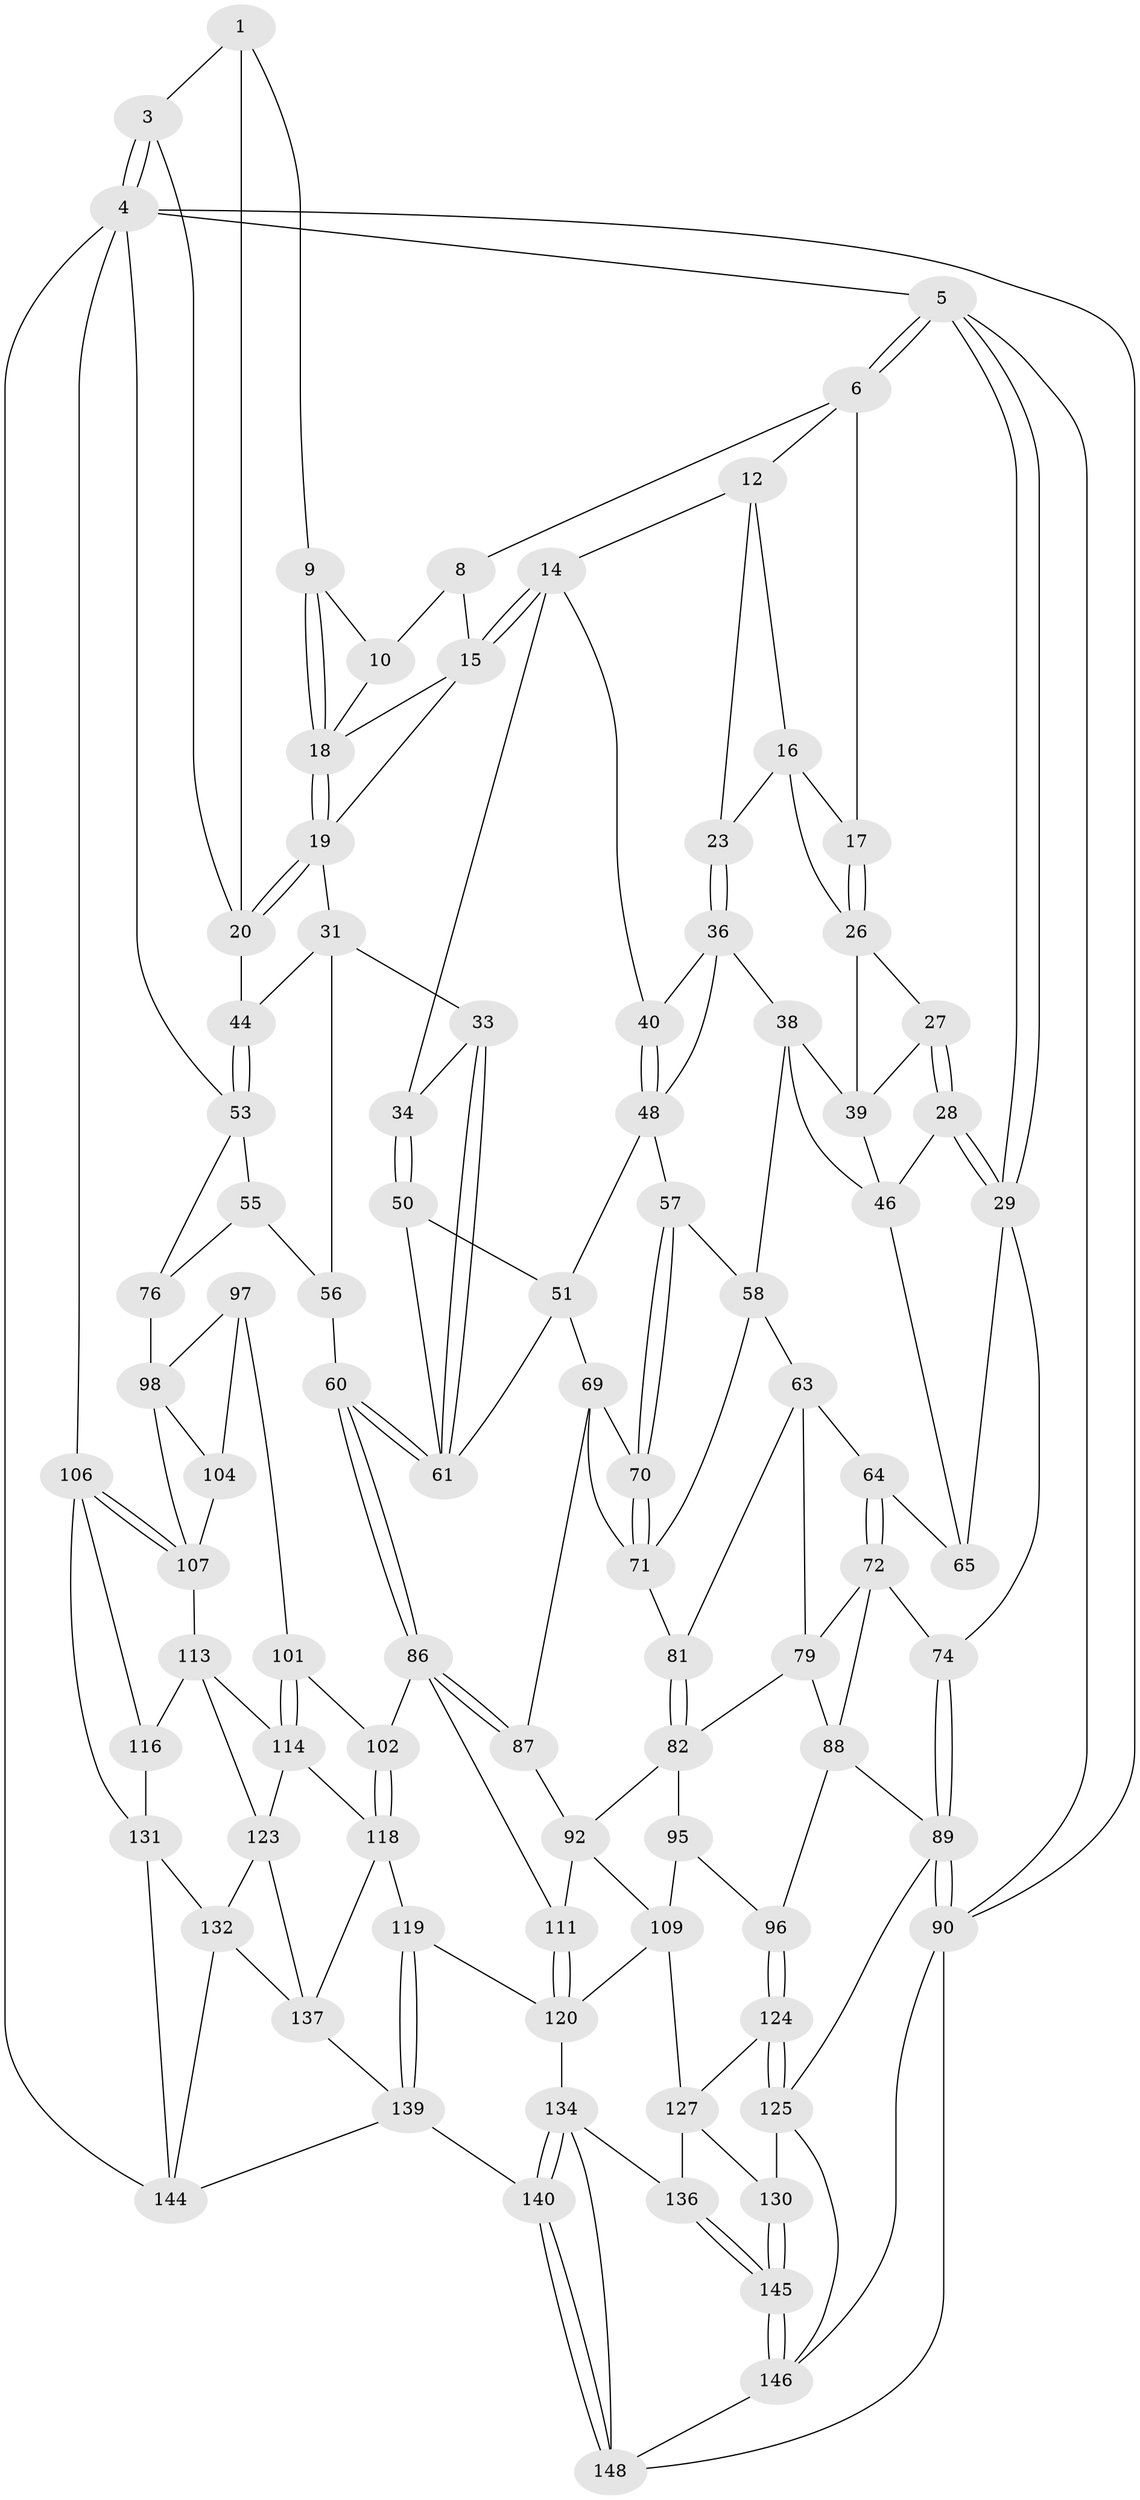 // Generated by graph-tools (version 1.1) at 2025/24/03/03/25 07:24:39]
// undirected, 91 vertices, 200 edges
graph export_dot {
graph [start="1"]
  node [color=gray90,style=filled];
  1 [pos="+0.7023150470846805+0",super="+2"];
  3 [pos="+1+0"];
  4 [pos="+1+0",super="+105"];
  5 [pos="+0+0"];
  6 [pos="+0.08969114052882146+0",super="+7"];
  8 [pos="+0.6739852913040754+0",super="+11"];
  9 [pos="+0.7186149819415061+0"];
  10 [pos="+0.6719455852533002+0.04849959963103244"];
  12 [pos="+0.4146204239723044+0",super="+13"];
  14 [pos="+0.5410755227507393+0.11787872016811803",super="+35"];
  15 [pos="+0.5897307020725148+0.09769828046531942",super="+22"];
  16 [pos="+0.2582678348220542+0.04915866202723639",super="+24"];
  17 [pos="+0.14471549838597805+0.0164913659078248"];
  18 [pos="+0.7317907461874957+0.056178902754182115",super="+21"];
  19 [pos="+0.786692383173694+0.16198311372013427",super="+25"];
  20 [pos="+0.801342122413724+0.13923811486524765",super="+43"];
  23 [pos="+0.35519995601021387+0.11343186094779019"];
  26 [pos="+0.1308695689626909+0.06813329088254294",super="+30"];
  27 [pos="+0.10255064701556862+0.09574857798521332",super="+42"];
  28 [pos="+0+0.14578255310386992",super="+45"];
  29 [pos="+0+0.1467065693119578",super="+67"];
  31 [pos="+0.7813430697329893+0.19571045828223343",super="+32"];
  33 [pos="+0.6878603576257116+0.27379302283700946"];
  34 [pos="+0.6394113782734664+0.2776460711776235"];
  36 [pos="+0.37061795683205384+0.13617822606284377",super="+37"];
  38 [pos="+0.2658420240357597+0.22851166681476504",super="+52"];
  39 [pos="+0.23900528109900357+0.17636460409758115",super="+41"];
  40 [pos="+0.4625043136898156+0.19718158588350534"];
  44 [pos="+0.958100011984423+0.21359044429927052"];
  46 [pos="+0.11593715458537117+0.286948853037054",super="+47"];
  48 [pos="+0.4507866736177256+0.252085242367361",super="+49"];
  50 [pos="+0.5983290785668811+0.3085762026474753"];
  51 [pos="+0.541601812233222+0.3331324230678538",super="+68"];
  53 [pos="+1+0.24918365548028232",super="+54"];
  55 [pos="+0.8662916107923404+0.3875028858827078",super="+75"];
  56 [pos="+0.7748371644341188+0.2356964035564729",super="+59"];
  57 [pos="+0.33210161210749384+0.3284445898674628"];
  58 [pos="+0.30962262530762147+0.3448847746382475",super="+62"];
  60 [pos="+0.7145060870276393+0.5493234841647207"];
  61 [pos="+0.7030255813395003+0.5327636030290716",super="+66"];
  63 [pos="+0.24598389927973344+0.4040622901956007",super="+78"];
  64 [pos="+0.11684244056278377+0.38920190823783696"];
  65 [pos="+0.09857410941777474+0.3167884045992446"];
  69 [pos="+0.4795031047359547+0.43863065663460804",super="+85"];
  70 [pos="+0.4115011348479213+0.412621886201833"];
  71 [pos="+0.3432040952466972+0.5200789640592354",super="+80"];
  72 [pos="+0.07992193074060214+0.4638565394977046",super="+73"];
  74 [pos="+0+0.5477196695448128"];
  76 [pos="+1+0.4667972520488372",super="+77"];
  79 [pos="+0.2320431009031981+0.4641453128035977",super="+84"];
  81 [pos="+0.3236484523649031+0.5637342698135074"];
  82 [pos="+0.3217246485609809+0.6072059750456208",super="+83"];
  86 [pos="+0.7063157501327224+0.5690419919532117",super="+103"];
  87 [pos="+0.48076878610566925+0.6015249803180222"];
  88 [pos="+0.09920210803188709+0.5328247565683573",super="+93"];
  89 [pos="+0+0.787807021354499",super="+94"];
  90 [pos="+0+0.8163150315572414",super="+91"];
  92 [pos="+0.4586383633833379+0.6230180483845855",super="+108"];
  95 [pos="+0.2787558038337342+0.6662464278790513"];
  96 [pos="+0.21714381899117632+0.7044359203767184"];
  97 [pos="+0.8727699618212083+0.5351816712879996",super="+100"];
  98 [pos="+0.9580012928071409+0.6123248135793016",super="+99"];
  101 [pos="+0.7694215386738066+0.6859855742003135"];
  102 [pos="+0.7181665475760352+0.6504198824774368"];
  104 [pos="+0.9312135849842751+0.69836029906732"];
  106 [pos="+1+0.7971971179978438",super="+115"];
  107 [pos="+1+0.7942995080645283",super="+112"];
  109 [pos="+0.43991874857971236+0.8398761865210443",super="+110"];
  111 [pos="+0.5668243940371419+0.7350428811210711"];
  113 [pos="+0.8951016405028082+0.7332576247754954",super="+117"];
  114 [pos="+0.8114888039358388+0.724921437627732",super="+121"];
  116 [pos="+0.951516181486603+0.8445812224797923"];
  118 [pos="+0.6862003667303437+0.8382874990647524",super="+122"];
  119 [pos="+0.6777061881080875+0.8435467727504484"];
  120 [pos="+0.6314865859469454+0.8346135615346366",super="+128"];
  123 [pos="+0.8541690593680146+0.855740111216545",super="+133"];
  124 [pos="+0.22080052611454729+0.7745897241754353"];
  125 [pos="+0.18630952427790085+0.8717321767264214",super="+126"];
  127 [pos="+0.3156879017834724+0.8335099282412266",super="+129"];
  130 [pos="+0.18715168197846774+0.872208945328509"];
  131 [pos="+0.9329263060092948+0.9139234474959463",super="+142"];
  132 [pos="+0.8876759859142312+0.9245205082194125",super="+143"];
  134 [pos="+0.4537831354347866+0.8883030989830276",super="+135"];
  136 [pos="+0.2989165634126329+0.9345614275668778"];
  137 [pos="+0.8230163761863939+0.9937130048827257",super="+138"];
  139 [pos="+0.5863618892372496+1",super="+141"];
  140 [pos="+0.5448393669116652+1"];
  144 [pos="+0.9353993487367863+0.9736231831689922",super="+150"];
  145 [pos="+0.24347742056300037+0.9909216743359507"];
  146 [pos="+0.1918253278023632+1",super="+147"];
  148 [pos="+0.40981595380877806+1",super="+149"];
  1 -- 9;
  1 -- 3;
  1 -- 20;
  3 -- 4;
  3 -- 4;
  3 -- 20;
  4 -- 5;
  4 -- 53;
  4 -- 144;
  4 -- 90;
  4 -- 106;
  5 -- 6;
  5 -- 6;
  5 -- 29;
  5 -- 29;
  5 -- 90;
  6 -- 17;
  6 -- 8;
  6 -- 12;
  8 -- 10;
  8 -- 15;
  9 -- 10;
  9 -- 18;
  9 -- 18;
  10 -- 18;
  12 -- 16;
  12 -- 14;
  12 -- 23;
  14 -- 15;
  14 -- 15;
  14 -- 40;
  14 -- 34;
  15 -- 18;
  15 -- 19;
  16 -- 17;
  16 -- 26;
  16 -- 23;
  17 -- 26;
  17 -- 26;
  18 -- 19;
  18 -- 19;
  19 -- 20;
  19 -- 20;
  19 -- 31;
  20 -- 44;
  23 -- 36;
  23 -- 36;
  26 -- 27;
  26 -- 39;
  27 -- 28;
  27 -- 28;
  27 -- 39;
  28 -- 29;
  28 -- 29;
  28 -- 46;
  29 -- 65;
  29 -- 74;
  31 -- 44;
  31 -- 56;
  31 -- 33;
  33 -- 34;
  33 -- 61;
  33 -- 61;
  34 -- 50;
  34 -- 50;
  36 -- 40;
  36 -- 38;
  36 -- 48;
  38 -- 39;
  38 -- 46;
  38 -- 58;
  39 -- 46;
  40 -- 48;
  40 -- 48;
  44 -- 53;
  44 -- 53;
  46 -- 65;
  48 -- 51;
  48 -- 57;
  50 -- 51;
  50 -- 61;
  51 -- 69;
  51 -- 61;
  53 -- 55;
  53 -- 76;
  55 -- 56 [weight=2];
  55 -- 76;
  56 -- 60;
  57 -- 58;
  57 -- 70;
  57 -- 70;
  58 -- 63;
  58 -- 71;
  60 -- 61;
  60 -- 61;
  60 -- 86;
  60 -- 86;
  63 -- 64;
  63 -- 81;
  63 -- 79;
  64 -- 65;
  64 -- 72;
  64 -- 72;
  69 -- 70;
  69 -- 87;
  69 -- 71;
  70 -- 71;
  70 -- 71;
  71 -- 81;
  72 -- 79;
  72 -- 74;
  72 -- 88;
  74 -- 89;
  74 -- 89;
  76 -- 98;
  79 -- 88;
  79 -- 82;
  81 -- 82;
  81 -- 82;
  82 -- 92;
  82 -- 95;
  86 -- 87;
  86 -- 87;
  86 -- 102;
  86 -- 111;
  87 -- 92;
  88 -- 89;
  88 -- 96;
  89 -- 90;
  89 -- 90;
  89 -- 125;
  90 -- 148;
  90 -- 146;
  92 -- 109;
  92 -- 111;
  95 -- 96;
  95 -- 109;
  96 -- 124;
  96 -- 124;
  97 -- 98;
  97 -- 104;
  97 -- 101;
  98 -- 104;
  98 -- 107;
  101 -- 102;
  101 -- 114;
  101 -- 114;
  102 -- 118;
  102 -- 118;
  104 -- 107;
  106 -- 107;
  106 -- 107;
  106 -- 116;
  106 -- 131;
  107 -- 113;
  109 -- 127;
  109 -- 120;
  111 -- 120;
  111 -- 120;
  113 -- 114;
  113 -- 123;
  113 -- 116;
  114 -- 123;
  114 -- 118;
  116 -- 131;
  118 -- 119;
  118 -- 137;
  119 -- 120;
  119 -- 139;
  119 -- 139;
  120 -- 134;
  123 -- 137;
  123 -- 132;
  124 -- 125;
  124 -- 125;
  124 -- 127;
  125 -- 130;
  125 -- 146;
  127 -- 136;
  127 -- 130;
  130 -- 145;
  130 -- 145;
  131 -- 132;
  131 -- 144;
  132 -- 144;
  132 -- 137;
  134 -- 140;
  134 -- 140;
  134 -- 136;
  134 -- 148;
  136 -- 145;
  136 -- 145;
  137 -- 139;
  139 -- 140;
  139 -- 144;
  140 -- 148;
  140 -- 148;
  145 -- 146;
  145 -- 146;
  146 -- 148;
}
